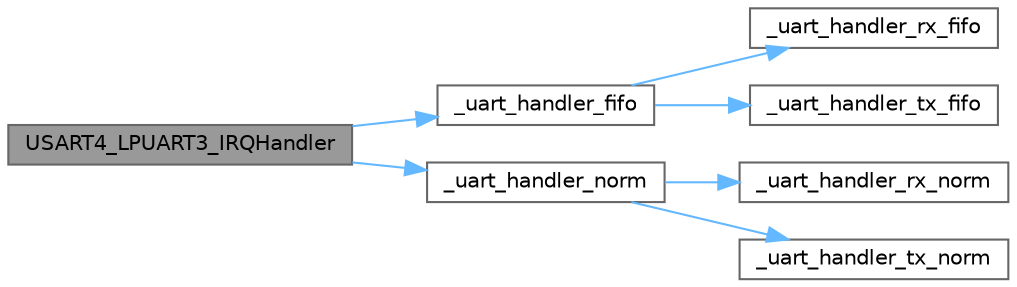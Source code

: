 digraph "USART4_LPUART3_IRQHandler"
{
 // INTERACTIVE_SVG=YES
 // LATEX_PDF_SIZE
  bgcolor="transparent";
  edge [fontname=Helvetica,fontsize=10,labelfontname=Helvetica,labelfontsize=10];
  node [fontname=Helvetica,fontsize=10,shape=box,height=0.2,width=0.4];
  rankdir="LR";
  Node1 [id="Node000001",label="USART4_LPUART3_IRQHandler",height=0.2,width=0.4,color="gray40", fillcolor="grey60", style="filled", fontcolor="black",tooltip=" "];
  Node1 -> Node2 [id="edge1_Node000001_Node000002",color="steelblue1",style="solid",tooltip=" "];
  Node2 [id="Node000002",label="_uart_handler_fifo",height=0.2,width=0.4,color="grey40", fillcolor="white", style="filled",URL="$u0xx_2uart__handlers_8c.html#a4f38e659deb4a98bdcffdace3cc1e67a",tooltip=" "];
  Node2 -> Node3 [id="edge2_Node000002_Node000003",color="steelblue1",style="solid",tooltip=" "];
  Node3 [id="Node000003",label="_uart_handler_rx_fifo",height=0.2,width=0.4,color="grey40", fillcolor="white", style="filled",URL="$u0xx_2uart__handlers_8c.html#a1e4191876907842a4ea483cdeff7bf66",tooltip=" "];
  Node2 -> Node4 [id="edge3_Node000002_Node000004",color="steelblue1",style="solid",tooltip=" "];
  Node4 [id="Node000004",label="_uart_handler_tx_fifo",height=0.2,width=0.4,color="grey40", fillcolor="white", style="filled",URL="$u0xx_2uart__handlers_8c.html#a2929227508ac730f7ebef4e9b3cfffbe",tooltip=" "];
  Node1 -> Node5 [id="edge4_Node000001_Node000005",color="steelblue1",style="solid",tooltip=" "];
  Node5 [id="Node000005",label="_uart_handler_norm",height=0.2,width=0.4,color="grey40", fillcolor="white", style="filled",URL="$u0xx_2uart__handlers_8c.html#a27beff98dd4d12551e37d6e6da1472d3",tooltip=" "];
  Node5 -> Node6 [id="edge5_Node000005_Node000006",color="steelblue1",style="solid",tooltip=" "];
  Node6 [id="Node000006",label="_uart_handler_rx_norm",height=0.2,width=0.4,color="grey40", fillcolor="white", style="filled",URL="$u0xx_2uart__handlers_8c.html#ae33ad38dd73e4248bbafd715dc4e377e",tooltip=" "];
  Node5 -> Node7 [id="edge6_Node000005_Node000007",color="steelblue1",style="solid",tooltip=" "];
  Node7 [id="Node000007",label="_uart_handler_tx_norm",height=0.2,width=0.4,color="grey40", fillcolor="white", style="filled",URL="$u0xx_2uart__handlers_8c.html#a931efbc9e4e039b7b4a2187ddaaf7443",tooltip=" "];
}
